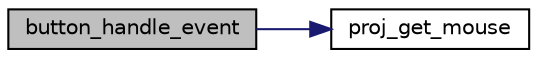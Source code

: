 digraph "button_handle_event"
{
 // LATEX_PDF_SIZE
  edge [fontname="Helvetica",fontsize="10",labelfontname="Helvetica",labelfontsize="10"];
  node [fontname="Helvetica",fontsize="10",shape=record];
  rankdir="LR";
  Node1 [label="button_handle_event",height=0.2,width=0.4,color="black", fillcolor="grey75", style="filled", fontcolor="black",tooltip="Process events related to a button. This functions fetches the in-use mouse sprite and changes the bu..."];
  Node1 -> Node2 [color="midnightblue",fontsize="10",style="solid",fontname="Helvetica"];
  Node2 [label="proj_get_mouse",height=0.2,width=0.4,color="black", fillcolor="white", style="filled",URL="$group__proj.html#ga45a10ba95543e36a52ea663449830c9c",tooltip="Get a pointer to the project's mouse sprite. This can be useful to check for mouse collision e...."];
}
